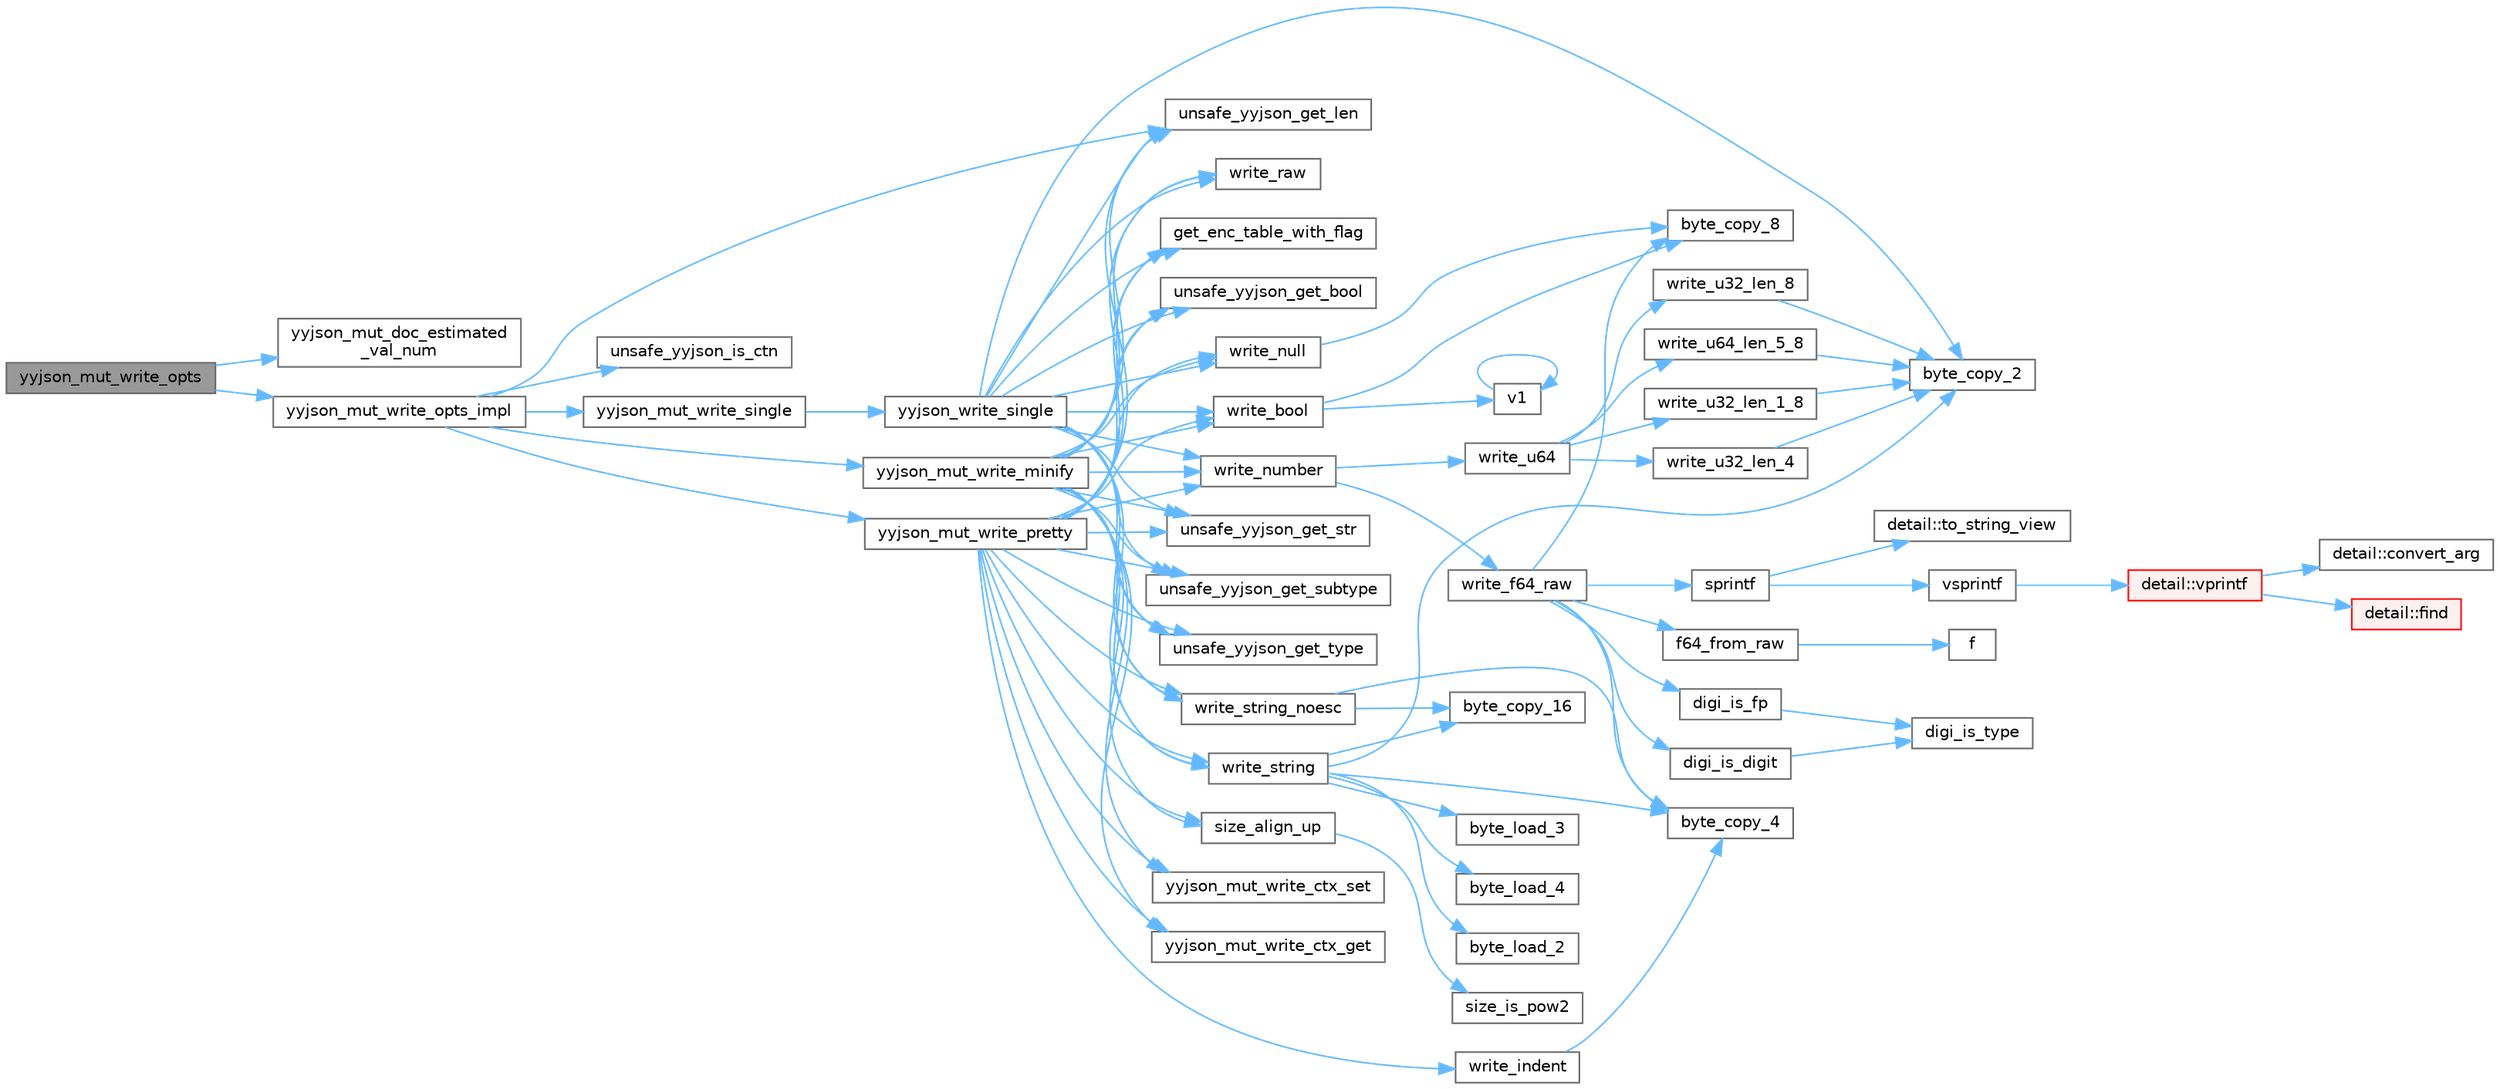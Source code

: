 digraph "yyjson_mut_write_opts"
{
 // LATEX_PDF_SIZE
  bgcolor="transparent";
  edge [fontname=Helvetica,fontsize=10,labelfontname=Helvetica,labelfontsize=10];
  node [fontname=Helvetica,fontsize=10,shape=box,height=0.2,width=0.4];
  rankdir="LR";
  Node1 [id="Node000001",label="yyjson_mut_write_opts",height=0.2,width=0.4,color="gray40", fillcolor="grey60", style="filled", fontcolor="black",tooltip=" "];
  Node1 -> Node2 [id="edge91_Node000001_Node000002",color="steelblue1",style="solid",tooltip=" "];
  Node2 [id="Node000002",label="yyjson_mut_doc_estimated\l_val_num",height=0.2,width=0.4,color="grey40", fillcolor="white", style="filled",URL="$yyjson_8c.html#ac9cfbe501c1317baf92c53571c7333ee",tooltip=" "];
  Node1 -> Node3 [id="edge92_Node000001_Node000003",color="steelblue1",style="solid",tooltip=" "];
  Node3 [id="Node000003",label="yyjson_mut_write_opts_impl",height=0.2,width=0.4,color="grey40", fillcolor="white", style="filled",URL="$yyjson_8c.html#a9419498fed912dda63693d15ff91c74c",tooltip=" "];
  Node3 -> Node4 [id="edge93_Node000003_Node000004",color="steelblue1",style="solid",tooltip=" "];
  Node4 [id="Node000004",label="unsafe_yyjson_get_len",height=0.2,width=0.4,color="grey40", fillcolor="white", style="filled",URL="$yyjson_8h.html#a445bf8a7f9981e4797bf95db944ddf8f",tooltip=" "];
  Node3 -> Node5 [id="edge94_Node000003_Node000005",color="steelblue1",style="solid",tooltip=" "];
  Node5 [id="Node000005",label="unsafe_yyjson_is_ctn",height=0.2,width=0.4,color="grey40", fillcolor="white", style="filled",URL="$yyjson_8h.html#afe1e8995e63d29297d569c4a848bf5a2",tooltip=" "];
  Node3 -> Node6 [id="edge95_Node000003_Node000006",color="steelblue1",style="solid",tooltip=" "];
  Node6 [id="Node000006",label="yyjson_mut_write_minify",height=0.2,width=0.4,color="grey40", fillcolor="white", style="filled",URL="$yyjson_8c.html#a41b0f7caeaed5e6075fdbad6e37daa44",tooltip=" "];
  Node6 -> Node7 [id="edge96_Node000006_Node000007",color="steelblue1",style="solid",tooltip=" "];
  Node7 [id="Node000007",label="get_enc_table_with_flag",height=0.2,width=0.4,color="grey40", fillcolor="white", style="filled",URL="$yyjson_8c.html#a4b810e39a1c70f479ea48f4b6be239b0",tooltip=" "];
  Node6 -> Node8 [id="edge97_Node000006_Node000008",color="steelblue1",style="solid",tooltip=" "];
  Node8 [id="Node000008",label="size_align_up",height=0.2,width=0.4,color="grey40", fillcolor="white", style="filled",URL="$yyjson_8c.html#aee0ecba3f0e01a145a4bd084c40b53b6",tooltip=" "];
  Node8 -> Node9 [id="edge98_Node000008_Node000009",color="steelblue1",style="solid",tooltip=" "];
  Node9 [id="Node000009",label="size_is_pow2",height=0.2,width=0.4,color="grey40", fillcolor="white", style="filled",URL="$yyjson_8c.html#a9c435a75a5fc566d5382ba2646704a18",tooltip=" "];
  Node6 -> Node10 [id="edge99_Node000006_Node000010",color="steelblue1",style="solid",tooltip=" "];
  Node10 [id="Node000010",label="unsafe_yyjson_get_bool",height=0.2,width=0.4,color="grey40", fillcolor="white", style="filled",URL="$yyjson_8h.html#a3ef8c1e13a7f67eead2d945125769f90",tooltip=" "];
  Node6 -> Node4 [id="edge100_Node000006_Node000004",color="steelblue1",style="solid",tooltip=" "];
  Node6 -> Node11 [id="edge101_Node000006_Node000011",color="steelblue1",style="solid",tooltip=" "];
  Node11 [id="Node000011",label="unsafe_yyjson_get_str",height=0.2,width=0.4,color="grey40", fillcolor="white", style="filled",URL="$yyjson_8h.html#a879b3c14194afd5b60d663640998c020",tooltip=" "];
  Node6 -> Node12 [id="edge102_Node000006_Node000012",color="steelblue1",style="solid",tooltip=" "];
  Node12 [id="Node000012",label="unsafe_yyjson_get_subtype",height=0.2,width=0.4,color="grey40", fillcolor="white", style="filled",URL="$yyjson_8h.html#a735848e46f26bfe3dfb333c7f890205e",tooltip=" "];
  Node6 -> Node13 [id="edge103_Node000006_Node000013",color="steelblue1",style="solid",tooltip=" "];
  Node13 [id="Node000013",label="unsafe_yyjson_get_type",height=0.2,width=0.4,color="grey40", fillcolor="white", style="filled",URL="$yyjson_8h.html#a25aa2b2a33dccb9af7da4576b3cbe6ab",tooltip=" "];
  Node6 -> Node14 [id="edge104_Node000006_Node000014",color="steelblue1",style="solid",tooltip=" "];
  Node14 [id="Node000014",label="write_bool",height=0.2,width=0.4,color="grey40", fillcolor="white", style="filled",URL="$yyjson_8c.html#a8f48aafc5963521f3da75e2448f0d084",tooltip=" "];
  Node14 -> Node15 [id="edge105_Node000014_Node000015",color="steelblue1",style="solid",tooltip=" "];
  Node15 [id="Node000015",label="byte_copy_8",height=0.2,width=0.4,color="grey40", fillcolor="white", style="filled",URL="$yyjson_8c.html#a03dd49c937c12d9a85deaac184d25eb9",tooltip=" "];
  Node14 -> Node16 [id="edge106_Node000014_Node000016",color="steelblue1",style="solid",tooltip=" "];
  Node16 [id="Node000016",label="v1",height=0.2,width=0.4,color="grey40", fillcolor="white", style="filled",URL="$_tutorial___reshape_mat2_vec_8cpp.html#a10bd710692c91bc238f2e1da77730678",tooltip=" "];
  Node16 -> Node16 [id="edge107_Node000016_Node000016",color="steelblue1",style="solid",tooltip=" "];
  Node6 -> Node17 [id="edge108_Node000006_Node000017",color="steelblue1",style="solid",tooltip=" "];
  Node17 [id="Node000017",label="write_null",height=0.2,width=0.4,color="grey40", fillcolor="white", style="filled",URL="$yyjson_8c.html#a9ab2502373a7c2ad7decc10b76c47043",tooltip=" "];
  Node17 -> Node15 [id="edge109_Node000017_Node000015",color="steelblue1",style="solid",tooltip=" "];
  Node6 -> Node18 [id="edge110_Node000006_Node000018",color="steelblue1",style="solid",tooltip=" "];
  Node18 [id="Node000018",label="write_number",height=0.2,width=0.4,color="grey40", fillcolor="white", style="filled",URL="$yyjson_8c.html#a7a6eb98c82d060a1b4b1b25ae9169770",tooltip=" "];
  Node18 -> Node19 [id="edge111_Node000018_Node000019",color="steelblue1",style="solid",tooltip=" "];
  Node19 [id="Node000019",label="write_f64_raw",height=0.2,width=0.4,color="grey40", fillcolor="white", style="filled",URL="$yyjson_8c.html#a429024eddbd3335464adf309aef2db7f",tooltip=" "];
  Node19 -> Node20 [id="edge112_Node000019_Node000020",color="steelblue1",style="solid",tooltip=" "];
  Node20 [id="Node000020",label="byte_copy_4",height=0.2,width=0.4,color="grey40", fillcolor="white", style="filled",URL="$yyjson_8c.html#a98219967baeab34ab615b4ccda0df146",tooltip=" "];
  Node19 -> Node15 [id="edge113_Node000019_Node000015",color="steelblue1",style="solid",tooltip=" "];
  Node19 -> Node21 [id="edge114_Node000019_Node000021",color="steelblue1",style="solid",tooltip=" "];
  Node21 [id="Node000021",label="digi_is_digit",height=0.2,width=0.4,color="grey40", fillcolor="white", style="filled",URL="$yyjson_8c.html#ac16e36c200b16a17041aac1ed37276d7",tooltip=" "];
  Node21 -> Node22 [id="edge115_Node000021_Node000022",color="steelblue1",style="solid",tooltip=" "];
  Node22 [id="Node000022",label="digi_is_type",height=0.2,width=0.4,color="grey40", fillcolor="white", style="filled",URL="$yyjson_8c.html#aae236fd488306e08c5844189ad6d6570",tooltip=" "];
  Node19 -> Node23 [id="edge116_Node000019_Node000023",color="steelblue1",style="solid",tooltip=" "];
  Node23 [id="Node000023",label="digi_is_fp",height=0.2,width=0.4,color="grey40", fillcolor="white", style="filled",URL="$yyjson_8c.html#ac38bca46c8cbb1107ca4188d2eb4fcbe",tooltip=" "];
  Node23 -> Node22 [id="edge117_Node000023_Node000022",color="steelblue1",style="solid",tooltip=" "];
  Node19 -> Node24 [id="edge118_Node000019_Node000024",color="steelblue1",style="solid",tooltip=" "];
  Node24 [id="Node000024",label="f64_from_raw",height=0.2,width=0.4,color="grey40", fillcolor="white", style="filled",URL="$yyjson_8c.html#a7d61d2afe6fefb1935af9086d95ee8a8",tooltip=" "];
  Node24 -> Node25 [id="edge119_Node000024_Node000025",color="steelblue1",style="solid",tooltip=" "];
  Node25 [id="Node000025",label="f",height=0.2,width=0.4,color="grey40", fillcolor="white", style="filled",URL="$cxx11__tensor__map_8cpp.html#a7f507fea02198f6cb81c86640c7b1a4e",tooltip=" "];
  Node19 -> Node26 [id="edge120_Node000019_Node000026",color="steelblue1",style="solid",tooltip=" "];
  Node26 [id="Node000026",label="sprintf",height=0.2,width=0.4,color="grey40", fillcolor="white", style="filled",URL="$printf_8h.html#aa7d2e7e454d3fe606a71504a119dc894",tooltip=" "];
  Node26 -> Node27 [id="edge121_Node000026_Node000027",color="steelblue1",style="solid",tooltip=" "];
  Node27 [id="Node000027",label="detail::to_string_view",height=0.2,width=0.4,color="grey40", fillcolor="white", style="filled",URL="$namespacedetail.html#abeae79fa3e1eded2d8fbd56cc9f0960e",tooltip=" "];
  Node26 -> Node28 [id="edge122_Node000026_Node000028",color="steelblue1",style="solid",tooltip=" "];
  Node28 [id="Node000028",label="vsprintf",height=0.2,width=0.4,color="grey40", fillcolor="white", style="filled",URL="$printf_8h.html#a5e1075a6c1fce5050424f97a2fac648f",tooltip=" "];
  Node28 -> Node29 [id="edge123_Node000028_Node000029",color="steelblue1",style="solid",tooltip=" "];
  Node29 [id="Node000029",label="detail::vprintf",height=0.2,width=0.4,color="red", fillcolor="#FFF0F0", style="filled",URL="$namespacedetail.html#a1c8c2218e4c822aa8f743fb9c573717f",tooltip=" "];
  Node29 -> Node30 [id="edge124_Node000029_Node000030",color="steelblue1",style="solid",tooltip=" "];
  Node30 [id="Node000030",label="detail::convert_arg",height=0.2,width=0.4,color="grey40", fillcolor="white", style="filled",URL="$namespacedetail.html#a03c11572c9a664266d6925f327dec7f3",tooltip=" "];
  Node29 -> Node31 [id="edge125_Node000029_Node000031",color="steelblue1",style="solid",tooltip=" "];
  Node31 [id="Node000031",label="detail::find",height=0.2,width=0.4,color="red", fillcolor="#FFF0F0", style="filled",URL="$namespacedetail.html#a6b71952fab3dc32f3edb2c3e9811d8d9",tooltip=" "];
  Node18 -> Node56 [id="edge126_Node000018_Node000056",color="steelblue1",style="solid",tooltip=" "];
  Node56 [id="Node000056",label="write_u64",height=0.2,width=0.4,color="grey40", fillcolor="white", style="filled",URL="$yyjson_8c.html#aa2f06c8a20b378eb29cfe95d0af5c95e",tooltip=" "];
  Node56 -> Node57 [id="edge127_Node000056_Node000057",color="steelblue1",style="solid",tooltip=" "];
  Node57 [id="Node000057",label="write_u32_len_1_8",height=0.2,width=0.4,color="grey40", fillcolor="white", style="filled",URL="$yyjson_8c.html#a5a7d8b8a37067ca47adb0b419814ef9a",tooltip=" "];
  Node57 -> Node58 [id="edge128_Node000057_Node000058",color="steelblue1",style="solid",tooltip=" "];
  Node58 [id="Node000058",label="byte_copy_2",height=0.2,width=0.4,color="grey40", fillcolor="white", style="filled",URL="$yyjson_8c.html#ac6a11726824f52b6413a67488f5a3152",tooltip=" "];
  Node56 -> Node59 [id="edge129_Node000056_Node000059",color="steelblue1",style="solid",tooltip=" "];
  Node59 [id="Node000059",label="write_u32_len_4",height=0.2,width=0.4,color="grey40", fillcolor="white", style="filled",URL="$yyjson_8c.html#ae5ef2b18cbf8ab8c261b23aab6d3bea3",tooltip=" "];
  Node59 -> Node58 [id="edge130_Node000059_Node000058",color="steelblue1",style="solid",tooltip=" "];
  Node56 -> Node60 [id="edge131_Node000056_Node000060",color="steelblue1",style="solid",tooltip=" "];
  Node60 [id="Node000060",label="write_u32_len_8",height=0.2,width=0.4,color="grey40", fillcolor="white", style="filled",URL="$yyjson_8c.html#ab1d9fcbafc860e770ed5aa9fc70577fc",tooltip=" "];
  Node60 -> Node58 [id="edge132_Node000060_Node000058",color="steelblue1",style="solid",tooltip=" "];
  Node56 -> Node61 [id="edge133_Node000056_Node000061",color="steelblue1",style="solid",tooltip=" "];
  Node61 [id="Node000061",label="write_u64_len_5_8",height=0.2,width=0.4,color="grey40", fillcolor="white", style="filled",URL="$yyjson_8c.html#a5b33c978167aa4a5c34d27715c133757",tooltip=" "];
  Node61 -> Node58 [id="edge134_Node000061_Node000058",color="steelblue1",style="solid",tooltip=" "];
  Node6 -> Node62 [id="edge135_Node000006_Node000062",color="steelblue1",style="solid",tooltip=" "];
  Node62 [id="Node000062",label="write_raw",height=0.2,width=0.4,color="grey40", fillcolor="white", style="filled",URL="$yyjson_8c.html#a595a43099038f73ab0af2b4209b1f0fd",tooltip=" "];
  Node6 -> Node63 [id="edge136_Node000006_Node000063",color="steelblue1",style="solid",tooltip=" "];
  Node63 [id="Node000063",label="write_string",height=0.2,width=0.4,color="grey40", fillcolor="white", style="filled",URL="$yyjson_8c.html#a1aadf662e6fc22a6419db27146e38472",tooltip=" "];
  Node63 -> Node64 [id="edge137_Node000063_Node000064",color="steelblue1",style="solid",tooltip=" "];
  Node64 [id="Node000064",label="byte_copy_16",height=0.2,width=0.4,color="grey40", fillcolor="white", style="filled",URL="$yyjson_8c.html#a1720d43cc1ae5984a4e5751dbe7301a0",tooltip=" "];
  Node63 -> Node58 [id="edge138_Node000063_Node000058",color="steelblue1",style="solid",tooltip=" "];
  Node63 -> Node20 [id="edge139_Node000063_Node000020",color="steelblue1",style="solid",tooltip=" "];
  Node63 -> Node65 [id="edge140_Node000063_Node000065",color="steelblue1",style="solid",tooltip=" "];
  Node65 [id="Node000065",label="byte_load_2",height=0.2,width=0.4,color="grey40", fillcolor="white", style="filled",URL="$yyjson_8c.html#abd106e94ebb52b1b9c0e79e2246f24bd",tooltip=" "];
  Node63 -> Node66 [id="edge141_Node000063_Node000066",color="steelblue1",style="solid",tooltip=" "];
  Node66 [id="Node000066",label="byte_load_3",height=0.2,width=0.4,color="grey40", fillcolor="white", style="filled",URL="$yyjson_8c.html#a31005a45113248534b4ae663dc0a85f3",tooltip=" "];
  Node63 -> Node67 [id="edge142_Node000063_Node000067",color="steelblue1",style="solid",tooltip=" "];
  Node67 [id="Node000067",label="byte_load_4",height=0.2,width=0.4,color="grey40", fillcolor="white", style="filled",URL="$yyjson_8c.html#a87c460a03bebacd0dcdad97440488c2b",tooltip=" "];
  Node6 -> Node68 [id="edge143_Node000006_Node000068",color="steelblue1",style="solid",tooltip=" "];
  Node68 [id="Node000068",label="write_string_noesc",height=0.2,width=0.4,color="grey40", fillcolor="white", style="filled",URL="$yyjson_8c.html#ab1d27351bed7d1f6f632f75dcf9846de",tooltip=" "];
  Node68 -> Node64 [id="edge144_Node000068_Node000064",color="steelblue1",style="solid",tooltip=" "];
  Node68 -> Node20 [id="edge145_Node000068_Node000020",color="steelblue1",style="solid",tooltip=" "];
  Node6 -> Node69 [id="edge146_Node000006_Node000069",color="steelblue1",style="solid",tooltip=" "];
  Node69 [id="Node000069",label="yyjson_mut_write_ctx_get",height=0.2,width=0.4,color="grey40", fillcolor="white", style="filled",URL="$yyjson_8c.html#a7330d6789bda008b50a3a964e17629c4",tooltip=" "];
  Node6 -> Node70 [id="edge147_Node000006_Node000070",color="steelblue1",style="solid",tooltip=" "];
  Node70 [id="Node000070",label="yyjson_mut_write_ctx_set",height=0.2,width=0.4,color="grey40", fillcolor="white", style="filled",URL="$yyjson_8c.html#ad170c12cec69275d5f79d760bd3b1a0a",tooltip=" "];
  Node3 -> Node71 [id="edge148_Node000003_Node000071",color="steelblue1",style="solid",tooltip=" "];
  Node71 [id="Node000071",label="yyjson_mut_write_pretty",height=0.2,width=0.4,color="grey40", fillcolor="white", style="filled",URL="$yyjson_8c.html#a5bd41dfbb867b6521e1f7571f3615b0f",tooltip=" "];
  Node71 -> Node7 [id="edge149_Node000071_Node000007",color="steelblue1",style="solid",tooltip=" "];
  Node71 -> Node8 [id="edge150_Node000071_Node000008",color="steelblue1",style="solid",tooltip=" "];
  Node71 -> Node10 [id="edge151_Node000071_Node000010",color="steelblue1",style="solid",tooltip=" "];
  Node71 -> Node4 [id="edge152_Node000071_Node000004",color="steelblue1",style="solid",tooltip=" "];
  Node71 -> Node11 [id="edge153_Node000071_Node000011",color="steelblue1",style="solid",tooltip=" "];
  Node71 -> Node12 [id="edge154_Node000071_Node000012",color="steelblue1",style="solid",tooltip=" "];
  Node71 -> Node13 [id="edge155_Node000071_Node000013",color="steelblue1",style="solid",tooltip=" "];
  Node71 -> Node14 [id="edge156_Node000071_Node000014",color="steelblue1",style="solid",tooltip=" "];
  Node71 -> Node72 [id="edge157_Node000071_Node000072",color="steelblue1",style="solid",tooltip=" "];
  Node72 [id="Node000072",label="write_indent",height=0.2,width=0.4,color="grey40", fillcolor="white", style="filled",URL="$yyjson_8c.html#ac6e21689f9ccf3981672a321d7d02e47",tooltip=" "];
  Node72 -> Node20 [id="edge158_Node000072_Node000020",color="steelblue1",style="solid",tooltip=" "];
  Node71 -> Node17 [id="edge159_Node000071_Node000017",color="steelblue1",style="solid",tooltip=" "];
  Node71 -> Node18 [id="edge160_Node000071_Node000018",color="steelblue1",style="solid",tooltip=" "];
  Node71 -> Node62 [id="edge161_Node000071_Node000062",color="steelblue1",style="solid",tooltip=" "];
  Node71 -> Node63 [id="edge162_Node000071_Node000063",color="steelblue1",style="solid",tooltip=" "];
  Node71 -> Node68 [id="edge163_Node000071_Node000068",color="steelblue1",style="solid",tooltip=" "];
  Node71 -> Node69 [id="edge164_Node000071_Node000069",color="steelblue1",style="solid",tooltip=" "];
  Node71 -> Node70 [id="edge165_Node000071_Node000070",color="steelblue1",style="solid",tooltip=" "];
  Node3 -> Node73 [id="edge166_Node000003_Node000073",color="steelblue1",style="solid",tooltip=" "];
  Node73 [id="Node000073",label="yyjson_mut_write_single",height=0.2,width=0.4,color="grey40", fillcolor="white", style="filled",URL="$yyjson_8c.html#a6453eece4aede41c7d909075ad2980e0",tooltip=" "];
  Node73 -> Node74 [id="edge167_Node000073_Node000074",color="steelblue1",style="solid",tooltip=" "];
  Node74 [id="Node000074",label="yyjson_write_single",height=0.2,width=0.4,color="grey40", fillcolor="white", style="filled",URL="$yyjson_8c.html#a083e9d39ef4daa8ddc5c6474ccf5e468",tooltip=" "];
  Node74 -> Node58 [id="edge168_Node000074_Node000058",color="steelblue1",style="solid",tooltip=" "];
  Node74 -> Node7 [id="edge169_Node000074_Node000007",color="steelblue1",style="solid",tooltip=" "];
  Node74 -> Node10 [id="edge170_Node000074_Node000010",color="steelblue1",style="solid",tooltip=" "];
  Node74 -> Node4 [id="edge171_Node000074_Node000004",color="steelblue1",style="solid",tooltip=" "];
  Node74 -> Node11 [id="edge172_Node000074_Node000011",color="steelblue1",style="solid",tooltip=" "];
  Node74 -> Node12 [id="edge173_Node000074_Node000012",color="steelblue1",style="solid",tooltip=" "];
  Node74 -> Node13 [id="edge174_Node000074_Node000013",color="steelblue1",style="solid",tooltip=" "];
  Node74 -> Node14 [id="edge175_Node000074_Node000014",color="steelblue1",style="solid",tooltip=" "];
  Node74 -> Node17 [id="edge176_Node000074_Node000017",color="steelblue1",style="solid",tooltip=" "];
  Node74 -> Node18 [id="edge177_Node000074_Node000018",color="steelblue1",style="solid",tooltip=" "];
  Node74 -> Node62 [id="edge178_Node000074_Node000062",color="steelblue1",style="solid",tooltip=" "];
  Node74 -> Node63 [id="edge179_Node000074_Node000063",color="steelblue1",style="solid",tooltip=" "];
  Node74 -> Node68 [id="edge180_Node000074_Node000068",color="steelblue1",style="solid",tooltip=" "];
}
